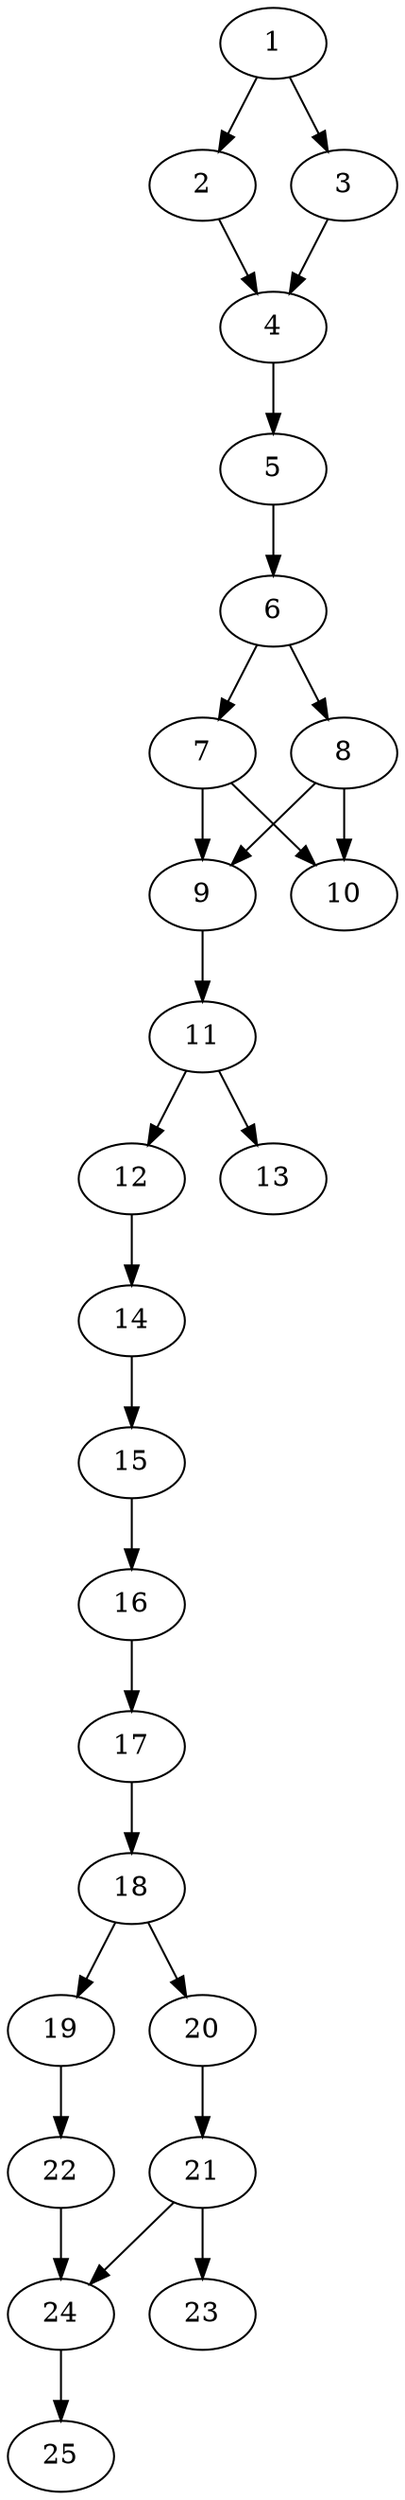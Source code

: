 // DAG automatically generated by daggen at Thu Oct  3 14:00:40 2019
// ./daggen --dot -n 25 --ccr 0.5 --fat 0.3 --regular 0.9 --density 0.6 --mindata 5242880 --maxdata 52428800 
digraph G {
  1 [size="44437504", alpha="0.04", expect_size="22218752"] 
  1 -> 2 [size ="22218752"]
  1 -> 3 [size ="22218752"]
  2 [size="22249472", alpha="0.16", expect_size="11124736"] 
  2 -> 4 [size ="11124736"]
  3 [size="89884672", alpha="0.12", expect_size="44942336"] 
  3 -> 4 [size ="44942336"]
  4 [size="43997184", alpha="0.08", expect_size="21998592"] 
  4 -> 5 [size ="21998592"]
  5 [size="18987008", alpha="0.07", expect_size="9493504"] 
  5 -> 6 [size ="9493504"]
  6 [size="54360064", alpha="0.13", expect_size="27180032"] 
  6 -> 7 [size ="27180032"]
  6 -> 8 [size ="27180032"]
  7 [size="26458112", alpha="0.03", expect_size="13229056"] 
  7 -> 9 [size ="13229056"]
  7 -> 10 [size ="13229056"]
  8 [size="80930816", alpha="0.11", expect_size="40465408"] 
  8 -> 9 [size ="40465408"]
  8 -> 10 [size ="40465408"]
  9 [size="85622784", alpha="0.12", expect_size="42811392"] 
  9 -> 11 [size ="42811392"]
  10 [size="45391872", alpha="0.11", expect_size="22695936"] 
  11 [size="91267072", alpha="0.17", expect_size="45633536"] 
  11 -> 12 [size ="45633536"]
  11 -> 13 [size ="45633536"]
  12 [size="16777216", alpha="0.05", expect_size="8388608"] 
  12 -> 14 [size ="8388608"]
  13 [size="90906624", alpha="0.09", expect_size="45453312"] 
  14 [size="54171648", alpha="0.13", expect_size="27085824"] 
  14 -> 15 [size ="27085824"]
  15 [size="91185152", alpha="0.07", expect_size="45592576"] 
  15 -> 16 [size ="45592576"]
  16 [size="30107648", alpha="0.04", expect_size="15053824"] 
  16 -> 17 [size ="15053824"]
  17 [size="91834368", alpha="0.01", expect_size="45917184"] 
  17 -> 18 [size ="45917184"]
  18 [size="104517632", alpha="0.06", expect_size="52258816"] 
  18 -> 19 [size ="52258816"]
  18 -> 20 [size ="52258816"]
  19 [size="61532160", alpha="0.16", expect_size="30766080"] 
  19 -> 22 [size ="30766080"]
  20 [size="23932928", alpha="0.05", expect_size="11966464"] 
  20 -> 21 [size ="11966464"]
  21 [size="76849152", alpha="0.02", expect_size="38424576"] 
  21 -> 23 [size ="38424576"]
  21 -> 24 [size ="38424576"]
  22 [size="61335552", alpha="0.00", expect_size="30667776"] 
  22 -> 24 [size ="30667776"]
  23 [size="85137408", alpha="0.16", expect_size="42568704"] 
  24 [size="33282048", alpha="0.19", expect_size="16641024"] 
  24 -> 25 [size ="16641024"]
  25 [size="96227328", alpha="0.03", expect_size="48113664"] 
}
